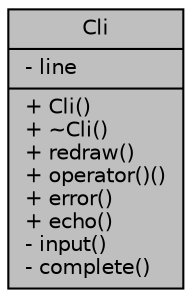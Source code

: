 digraph "Cli"
{
 // LATEX_PDF_SIZE
  bgcolor="transparent";
  edge [fontname="Helvetica",fontsize="10",labelfontname="Helvetica",labelfontsize="10"];
  node [fontname="Helvetica",fontsize="10",shape=record];
  Node1 [label="{Cli\n|- line\l|+ Cli()\l+ ~Cli()\l+ redraw()\l+ operator()()\l+ error()\l+ echo()\l- input()\l- complete()\l}",height=0.2,width=0.4,color="black", fillcolor="grey75", style="filled", fontcolor="black",tooltip=" "];
}
